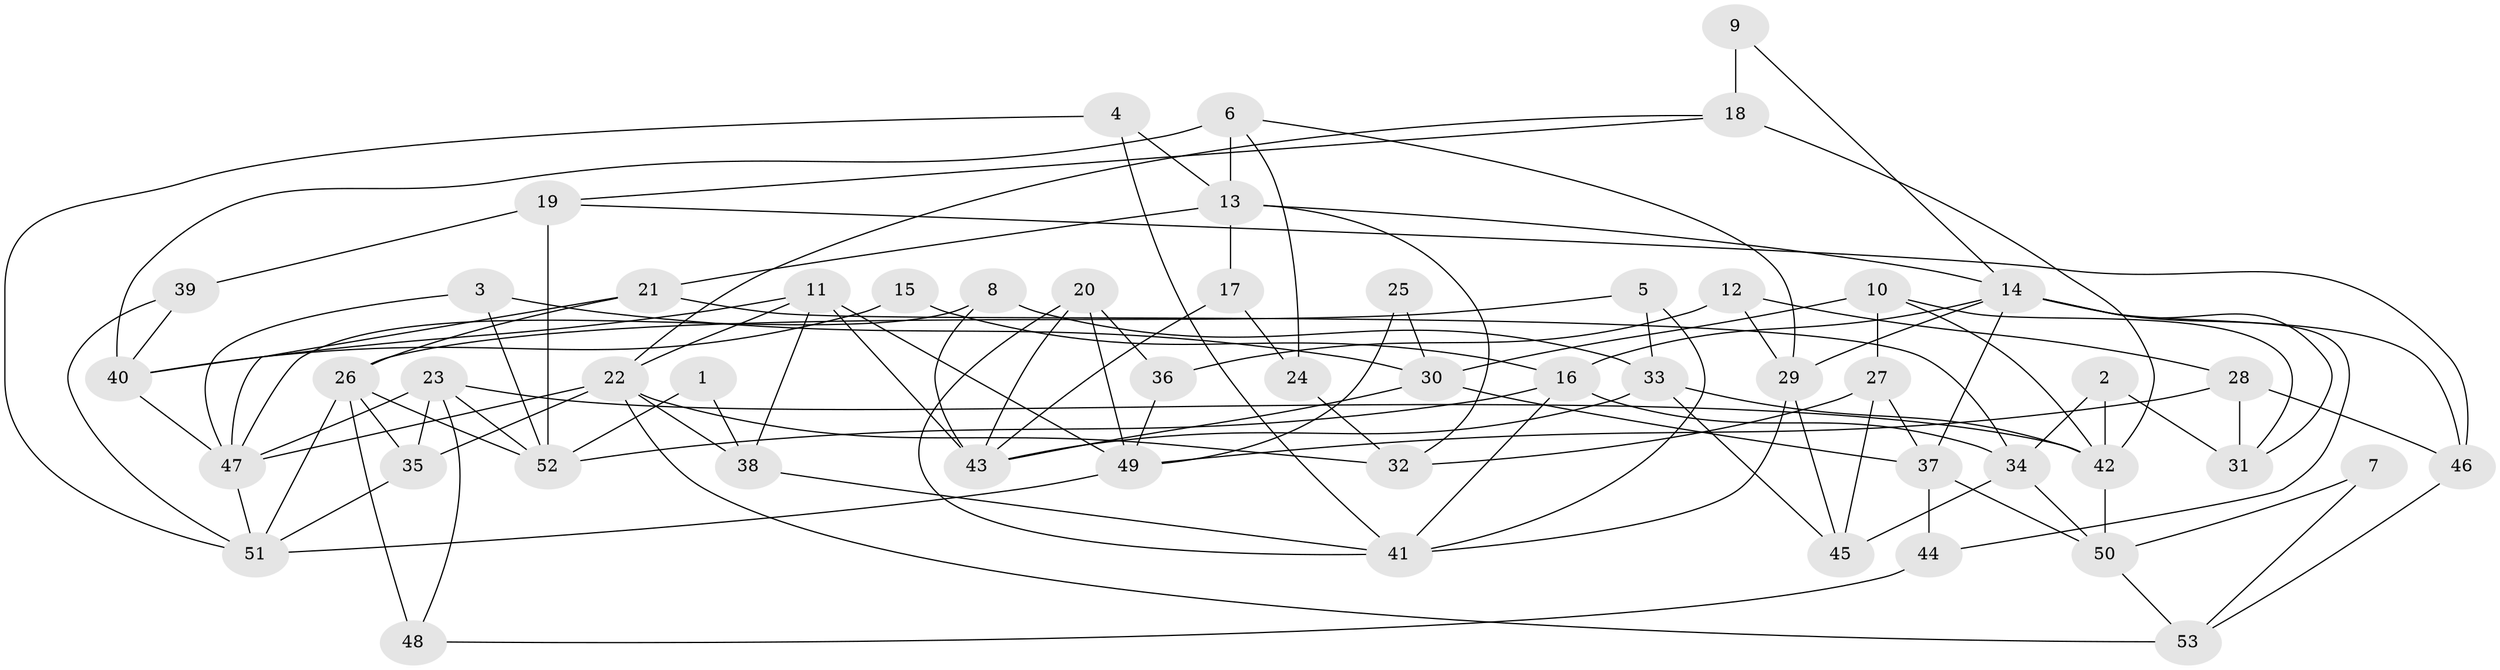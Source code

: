 // original degree distribution, {2: 0.13333333333333333, 3: 0.30666666666666664, 4: 0.21333333333333335, 6: 0.12, 5: 0.18666666666666668, 8: 0.02666666666666667, 7: 0.013333333333333334}
// Generated by graph-tools (version 1.1) at 2025/37/03/04/25 23:37:01]
// undirected, 53 vertices, 113 edges
graph export_dot {
  node [color=gray90,style=filled];
  1;
  2;
  3;
  4;
  5;
  6;
  7;
  8;
  9;
  10;
  11;
  12;
  13;
  14;
  15;
  16;
  17;
  18;
  19;
  20;
  21;
  22;
  23;
  24;
  25;
  26;
  27;
  28;
  29;
  30;
  31;
  32;
  33;
  34;
  35;
  36;
  37;
  38;
  39;
  40;
  41;
  42;
  43;
  44;
  45;
  46;
  47;
  48;
  49;
  50;
  51;
  52;
  53;
  1 -- 38 [weight=1.0];
  1 -- 52 [weight=1.0];
  2 -- 31 [weight=1.0];
  2 -- 34 [weight=1.0];
  2 -- 42 [weight=1.0];
  3 -- 30 [weight=1.0];
  3 -- 47 [weight=1.0];
  3 -- 52 [weight=1.0];
  4 -- 13 [weight=1.0];
  4 -- 41 [weight=1.0];
  4 -- 51 [weight=1.0];
  5 -- 26 [weight=1.0];
  5 -- 33 [weight=1.0];
  5 -- 41 [weight=1.0];
  6 -- 13 [weight=1.0];
  6 -- 24 [weight=1.0];
  6 -- 29 [weight=1.0];
  6 -- 40 [weight=2.0];
  7 -- 50 [weight=1.0];
  7 -- 53 [weight=1.0];
  8 -- 33 [weight=1.0];
  8 -- 43 [weight=1.0];
  8 -- 47 [weight=1.0];
  9 -- 14 [weight=1.0];
  9 -- 18 [weight=2.0];
  10 -- 27 [weight=1.0];
  10 -- 30 [weight=2.0];
  10 -- 31 [weight=1.0];
  10 -- 42 [weight=1.0];
  11 -- 22 [weight=2.0];
  11 -- 38 [weight=1.0];
  11 -- 40 [weight=1.0];
  11 -- 43 [weight=2.0];
  11 -- 49 [weight=1.0];
  12 -- 28 [weight=1.0];
  12 -- 29 [weight=1.0];
  12 -- 36 [weight=1.0];
  13 -- 14 [weight=1.0];
  13 -- 17 [weight=1.0];
  13 -- 21 [weight=1.0];
  13 -- 32 [weight=1.0];
  14 -- 16 [weight=1.0];
  14 -- 29 [weight=1.0];
  14 -- 31 [weight=1.0];
  14 -- 37 [weight=1.0];
  14 -- 44 [weight=1.0];
  14 -- 46 [weight=1.0];
  15 -- 16 [weight=1.0];
  15 -- 40 [weight=1.0];
  16 -- 34 [weight=1.0];
  16 -- 41 [weight=1.0];
  16 -- 52 [weight=1.0];
  17 -- 24 [weight=1.0];
  17 -- 43 [weight=1.0];
  18 -- 19 [weight=1.0];
  18 -- 22 [weight=1.0];
  18 -- 42 [weight=1.0];
  19 -- 39 [weight=1.0];
  19 -- 46 [weight=1.0];
  19 -- 52 [weight=2.0];
  20 -- 36 [weight=1.0];
  20 -- 41 [weight=1.0];
  20 -- 43 [weight=1.0];
  20 -- 49 [weight=1.0];
  21 -- 26 [weight=1.0];
  21 -- 34 [weight=1.0];
  21 -- 47 [weight=1.0];
  22 -- 32 [weight=1.0];
  22 -- 35 [weight=3.0];
  22 -- 38 [weight=1.0];
  22 -- 47 [weight=1.0];
  22 -- 53 [weight=1.0];
  23 -- 35 [weight=1.0];
  23 -- 42 [weight=1.0];
  23 -- 47 [weight=1.0];
  23 -- 48 [weight=1.0];
  23 -- 52 [weight=1.0];
  24 -- 32 [weight=1.0];
  25 -- 30 [weight=1.0];
  25 -- 49 [weight=1.0];
  26 -- 35 [weight=1.0];
  26 -- 48 [weight=2.0];
  26 -- 51 [weight=1.0];
  26 -- 52 [weight=1.0];
  27 -- 32 [weight=1.0];
  27 -- 37 [weight=1.0];
  27 -- 45 [weight=1.0];
  28 -- 31 [weight=1.0];
  28 -- 46 [weight=1.0];
  28 -- 49 [weight=1.0];
  29 -- 41 [weight=1.0];
  29 -- 45 [weight=1.0];
  30 -- 37 [weight=1.0];
  30 -- 43 [weight=1.0];
  33 -- 42 [weight=1.0];
  33 -- 43 [weight=1.0];
  33 -- 45 [weight=1.0];
  34 -- 45 [weight=2.0];
  34 -- 50 [weight=1.0];
  35 -- 51 [weight=1.0];
  36 -- 49 [weight=1.0];
  37 -- 44 [weight=2.0];
  37 -- 50 [weight=1.0];
  38 -- 41 [weight=1.0];
  39 -- 40 [weight=2.0];
  39 -- 51 [weight=1.0];
  40 -- 47 [weight=1.0];
  42 -- 50 [weight=1.0];
  44 -- 48 [weight=1.0];
  46 -- 53 [weight=1.0];
  47 -- 51 [weight=1.0];
  49 -- 51 [weight=1.0];
  50 -- 53 [weight=1.0];
}
